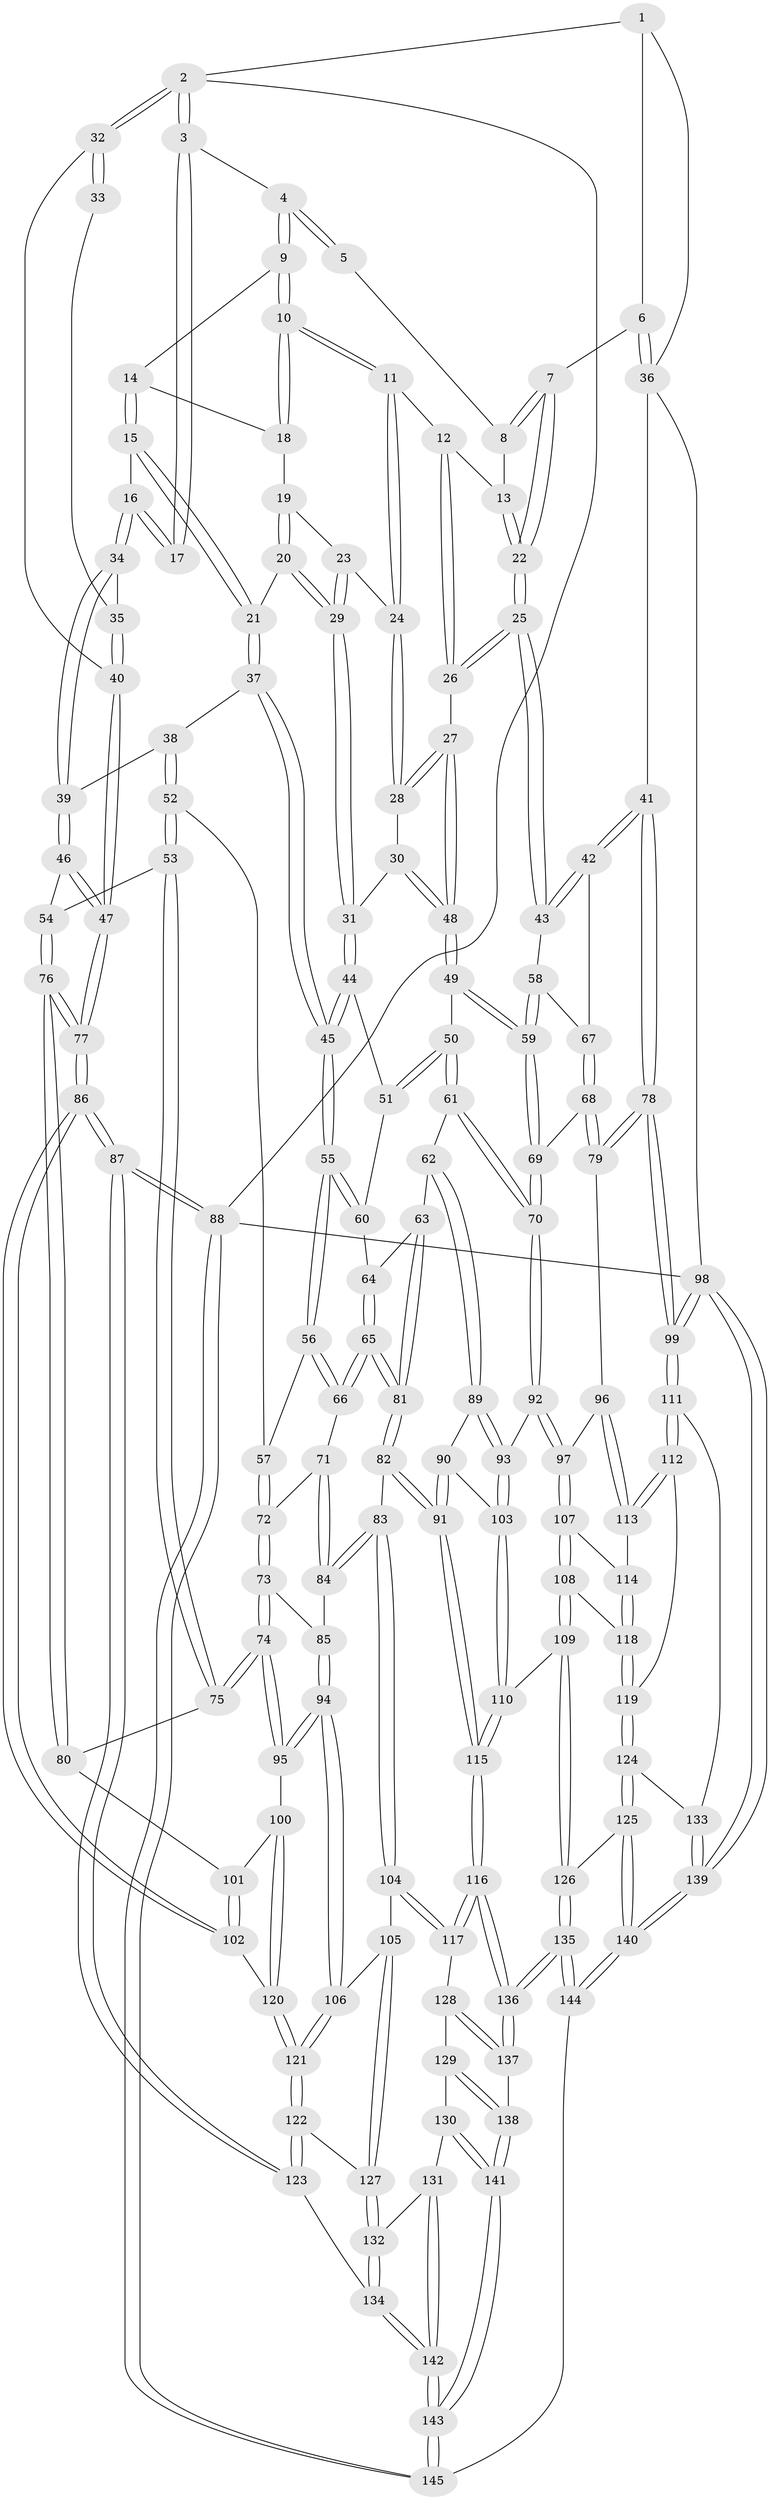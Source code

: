 // coarse degree distribution, {4: 0.46511627906976744, 6: 0.06976744186046512, 5: 0.2558139534883721, 3: 0.18604651162790697, 2: 0.023255813953488372}
// Generated by graph-tools (version 1.1) at 2025/42/03/06/25 10:42:30]
// undirected, 145 vertices, 359 edges
graph export_dot {
graph [start="1"]
  node [color=gray90,style=filled];
  1 [pos="+0.9063718458295105+0"];
  2 [pos="+0+0"];
  3 [pos="+0.29223699910646445+0"];
  4 [pos="+0.5807399713020012+0"];
  5 [pos="+0.7808775191097208+0"];
  6 [pos="+0.9265266564696311+0.14054872373534866"];
  7 [pos="+0.8964000381969964+0.1544152872274015"];
  8 [pos="+0.7766367619427391+0"];
  9 [pos="+0.5788515349813996+0"];
  10 [pos="+0.6132202599376105+0.09703740415576029"];
  11 [pos="+0.6147658322190221+0.10174059910323116"];
  12 [pos="+0.7092397554072256+0.10222620016262403"];
  13 [pos="+0.763341148412769+0.07572248361038895"];
  14 [pos="+0.46799030791169915+0.05602238095704276"];
  15 [pos="+0.31669414915955557+0.11750110127743676"];
  16 [pos="+0.3138308860247098+0.11448021252529927"];
  17 [pos="+0.27510683744286757+0.05550915232255736"];
  18 [pos="+0.48637950586364403+0.07349105530664127"];
  19 [pos="+0.4905746952867439+0.12699865084436862"];
  20 [pos="+0.36213928805809636+0.18570556058214596"];
  21 [pos="+0.3519172120518049+0.18439627154745597"];
  22 [pos="+0.8866656666863996+0.15971915844146523"];
  23 [pos="+0.5781983185055682+0.1355817047214956"];
  24 [pos="+0.6142622293355877+0.10307250255764663"];
  25 [pos="+0.8143913660661178+0.28039267678869567"];
  26 [pos="+0.7664581581275631+0.2699787316205654"];
  27 [pos="+0.7220901017367982+0.2721814137250651"];
  28 [pos="+0.6650544177996155+0.21581551042539399"];
  29 [pos="+0.5236827415344589+0.24672740567107684"];
  30 [pos="+0.5371247416799955+0.2568527322795491"];
  31 [pos="+0.5277371554083191+0.2545579005896155"];
  32 [pos="+0+0"];
  33 [pos="+0.12571830106500628+0.1051916871911732"];
  34 [pos="+0.1433253937103781+0.25990247101615693"];
  35 [pos="+0.09576298786198006+0.19619844779879245"];
  36 [pos="+1+0.2082131706840525"];
  37 [pos="+0.34191805822205695+0.22270165574164164"];
  38 [pos="+0.2035421281471665+0.30692454496361676"];
  39 [pos="+0.1446133398824738+0.2646648526886858"];
  40 [pos="+0+0.2995271802857208"];
  41 [pos="+1+0.39591446902883265"];
  42 [pos="+1+0.39670592414891565"];
  43 [pos="+0.8255368516227067+0.306035238533707"];
  44 [pos="+0.5122690979008916+0.31736345050072073"];
  45 [pos="+0.3682238648412408+0.35920246253608207"];
  46 [pos="+0.04754799675945536+0.36841731662990224"];
  47 [pos="+0+0.32448427457796875"];
  48 [pos="+0.6564115823046202+0.319666561564222"];
  49 [pos="+0.6182766917776077+0.42838920339543474"];
  50 [pos="+0.6106092001324829+0.4333900035749982"];
  51 [pos="+0.5365733735798606+0.38337612292564804"];
  52 [pos="+0.2134064963660891+0.43586914523484355"];
  53 [pos="+0.18069888588516553+0.4588426723474189"];
  54 [pos="+0.15214193465863352+0.4517679228410752"];
  55 [pos="+0.3554605196760718+0.4215029013081674"];
  56 [pos="+0.35017373795870277+0.4250550790707028"];
  57 [pos="+0.3159802385374278+0.4326503658665323"];
  58 [pos="+0.7969652708532998+0.43579235430502555"];
  59 [pos="+0.7889411622130392+0.45019423794196917"];
  60 [pos="+0.4106627714951855+0.44169035470357865"];
  61 [pos="+0.5864526913830784+0.5110995806426174"];
  62 [pos="+0.5788817228986132+0.5168553302590639"];
  63 [pos="+0.5521851870406741+0.519314986108338"];
  64 [pos="+0.4396358513415564+0.4720644175523994"];
  65 [pos="+0.43290528380500126+0.5910004914358027"];
  66 [pos="+0.3613946609840688+0.5171607157579792"];
  67 [pos="+0.9630464706187433+0.45447773530849844"];
  68 [pos="+0.8703462997385693+0.5710489840269037"];
  69 [pos="+0.8001066032304399+0.5366022634712362"];
  70 [pos="+0.7265326058516622+0.5965846118748158"];
  71 [pos="+0.34426163676086324+0.5644565102782069"];
  72 [pos="+0.29516519907501315+0.565176057464501"];
  73 [pos="+0.2699565005199113+0.5873283768568196"];
  74 [pos="+0.18914700208549956+0.586492065911129"];
  75 [pos="+0.18491329421691208+0.5774640725072582"];
  76 [pos="+0+0.5624418655889816"];
  77 [pos="+0+0.5594115176666302"];
  78 [pos="+1+0.7253654416008142"];
  79 [pos="+0.9010197952131871+0.607749592367465"];
  80 [pos="+0.02907723423728332+0.5889251486737378"];
  81 [pos="+0.4393420848625167+0.610885327476627"];
  82 [pos="+0.4310524244694519+0.6419112495610734"];
  83 [pos="+0.3890451920858922+0.6548408155661295"];
  84 [pos="+0.37141463216727416+0.6389405020402233"];
  85 [pos="+0.30625012985639294+0.6173444898576597"];
  86 [pos="+0+0.8688638941258117"];
  87 [pos="+0+1"];
  88 [pos="+0+1"];
  89 [pos="+0.5718096423027687+0.621863870371817"];
  90 [pos="+0.5320728916611931+0.6553062891498387"];
  91 [pos="+0.4904200683635191+0.6809192837786109"];
  92 [pos="+0.7178514918921031+0.638867183248126"];
  93 [pos="+0.630303820131853+0.6617555069344413"];
  94 [pos="+0.2467531648924341+0.7037098808499996"];
  95 [pos="+0.1836607899840664+0.664027980825932"];
  96 [pos="+0.8427605452145068+0.6848873064708804"];
  97 [pos="+0.7188149793892405+0.6413799143204448"];
  98 [pos="+1+1"];
  99 [pos="+1+0.7665183106317993"];
  100 [pos="+0.17965343296363503+0.6671218507486777"];
  101 [pos="+0.06743008761590868+0.6457220536366847"];
  102 [pos="+0.044023608088669085+0.7313638553178461"];
  103 [pos="+0.6116003483022252+0.709383707981184"];
  104 [pos="+0.3302672557000432+0.7450945532201841"];
  105 [pos="+0.298371827954379+0.7486387718460531"];
  106 [pos="+0.29076171508701454+0.7434566531383948"];
  107 [pos="+0.722876697594024+0.684209015799502"];
  108 [pos="+0.7180193344806651+0.7427024106029823"];
  109 [pos="+0.6237966946731477+0.8149269883100289"];
  110 [pos="+0.593594401817622+0.8067817142932303"];
  111 [pos="+1+0.788184192511509"];
  112 [pos="+0.8452224965535973+0.7369211525148782"];
  113 [pos="+0.8397260921334001+0.7111910697198243"];
  114 [pos="+0.8011015192519223+0.7099193265187633"];
  115 [pos="+0.5309527738762371+0.8132364421622189"];
  116 [pos="+0.5228668896428014+0.8204854686479064"];
  117 [pos="+0.36971202684894805+0.7853742823679123"];
  118 [pos="+0.7536203378524511+0.7620392751593428"];
  119 [pos="+0.7986395020401389+0.7918111516661035"];
  120 [pos="+0.13394071349416195+0.7295112181591386"];
  121 [pos="+0.14744299468849+0.790815310716881"];
  122 [pos="+0.14764241728382813+0.8171333377936856"];
  123 [pos="+0.10013106614081631+0.9346157891028881"];
  124 [pos="+0.812134424382989+0.855368178333368"];
  125 [pos="+0.777596598686758+0.9038999426262231"];
  126 [pos="+0.6855689107466011+0.8933978509348969"];
  127 [pos="+0.26907142167299203+0.8037379290729812"];
  128 [pos="+0.3565663421601107+0.8786682243354842"];
  129 [pos="+0.354631818944448+0.8808916213269233"];
  130 [pos="+0.3293925570645092+0.8986455920159978"];
  131 [pos="+0.2954535809272588+0.9060672762492491"];
  132 [pos="+0.26285072772075696+0.8927119227505868"];
  133 [pos="+0.8728897520864292+0.8498680821383902"];
  134 [pos="+0.20149437654574648+0.9185834913430094"];
  135 [pos="+0.5598050051245697+1"];
  136 [pos="+0.49857636811098227+0.8902063214830622"];
  137 [pos="+0.49130969557279525+0.891854341727918"];
  138 [pos="+0.4058436955176717+0.9401062113889946"];
  139 [pos="+1+1"];
  140 [pos="+0.9939664442072083+1"];
  141 [pos="+0.3834265856681817+0.9694354345101625"];
  142 [pos="+0.32749978944280544+1"];
  143 [pos="+0.35969836062556876+1"];
  144 [pos="+0.5543962536040065+1"];
  145 [pos="+0.37520050599539706+1"];
  1 -- 2;
  1 -- 6;
  1 -- 36;
  2 -- 3;
  2 -- 3;
  2 -- 32;
  2 -- 32;
  2 -- 88;
  3 -- 4;
  3 -- 17;
  3 -- 17;
  4 -- 5;
  4 -- 5;
  4 -- 9;
  4 -- 9;
  5 -- 8;
  6 -- 7;
  6 -- 36;
  6 -- 36;
  7 -- 8;
  7 -- 8;
  7 -- 22;
  7 -- 22;
  8 -- 13;
  9 -- 10;
  9 -- 10;
  9 -- 14;
  10 -- 11;
  10 -- 11;
  10 -- 18;
  10 -- 18;
  11 -- 12;
  11 -- 24;
  11 -- 24;
  12 -- 13;
  12 -- 26;
  12 -- 26;
  13 -- 22;
  13 -- 22;
  14 -- 15;
  14 -- 15;
  14 -- 18;
  15 -- 16;
  15 -- 21;
  15 -- 21;
  16 -- 17;
  16 -- 17;
  16 -- 34;
  16 -- 34;
  18 -- 19;
  19 -- 20;
  19 -- 20;
  19 -- 23;
  20 -- 21;
  20 -- 29;
  20 -- 29;
  21 -- 37;
  21 -- 37;
  22 -- 25;
  22 -- 25;
  23 -- 24;
  23 -- 29;
  23 -- 29;
  24 -- 28;
  24 -- 28;
  25 -- 26;
  25 -- 26;
  25 -- 43;
  25 -- 43;
  26 -- 27;
  27 -- 28;
  27 -- 28;
  27 -- 48;
  27 -- 48;
  28 -- 30;
  29 -- 31;
  29 -- 31;
  30 -- 31;
  30 -- 48;
  30 -- 48;
  31 -- 44;
  31 -- 44;
  32 -- 33;
  32 -- 33;
  32 -- 40;
  33 -- 35;
  34 -- 35;
  34 -- 39;
  34 -- 39;
  35 -- 40;
  35 -- 40;
  36 -- 41;
  36 -- 98;
  37 -- 38;
  37 -- 45;
  37 -- 45;
  38 -- 39;
  38 -- 52;
  38 -- 52;
  39 -- 46;
  39 -- 46;
  40 -- 47;
  40 -- 47;
  41 -- 42;
  41 -- 42;
  41 -- 78;
  41 -- 78;
  42 -- 43;
  42 -- 43;
  42 -- 67;
  43 -- 58;
  44 -- 45;
  44 -- 45;
  44 -- 51;
  45 -- 55;
  45 -- 55;
  46 -- 47;
  46 -- 47;
  46 -- 54;
  47 -- 77;
  47 -- 77;
  48 -- 49;
  48 -- 49;
  49 -- 50;
  49 -- 59;
  49 -- 59;
  50 -- 51;
  50 -- 51;
  50 -- 61;
  50 -- 61;
  51 -- 60;
  52 -- 53;
  52 -- 53;
  52 -- 57;
  53 -- 54;
  53 -- 75;
  53 -- 75;
  54 -- 76;
  54 -- 76;
  55 -- 56;
  55 -- 56;
  55 -- 60;
  55 -- 60;
  56 -- 57;
  56 -- 66;
  56 -- 66;
  57 -- 72;
  57 -- 72;
  58 -- 59;
  58 -- 59;
  58 -- 67;
  59 -- 69;
  59 -- 69;
  60 -- 64;
  61 -- 62;
  61 -- 70;
  61 -- 70;
  62 -- 63;
  62 -- 89;
  62 -- 89;
  63 -- 64;
  63 -- 81;
  63 -- 81;
  64 -- 65;
  64 -- 65;
  65 -- 66;
  65 -- 66;
  65 -- 81;
  65 -- 81;
  66 -- 71;
  67 -- 68;
  67 -- 68;
  68 -- 69;
  68 -- 79;
  68 -- 79;
  69 -- 70;
  69 -- 70;
  70 -- 92;
  70 -- 92;
  71 -- 72;
  71 -- 84;
  71 -- 84;
  72 -- 73;
  72 -- 73;
  73 -- 74;
  73 -- 74;
  73 -- 85;
  74 -- 75;
  74 -- 75;
  74 -- 95;
  74 -- 95;
  75 -- 80;
  76 -- 77;
  76 -- 77;
  76 -- 80;
  76 -- 80;
  77 -- 86;
  77 -- 86;
  78 -- 79;
  78 -- 79;
  78 -- 99;
  78 -- 99;
  79 -- 96;
  80 -- 101;
  81 -- 82;
  81 -- 82;
  82 -- 83;
  82 -- 91;
  82 -- 91;
  83 -- 84;
  83 -- 84;
  83 -- 104;
  83 -- 104;
  84 -- 85;
  85 -- 94;
  85 -- 94;
  86 -- 87;
  86 -- 87;
  86 -- 102;
  86 -- 102;
  87 -- 88;
  87 -- 88;
  87 -- 123;
  87 -- 123;
  88 -- 145;
  88 -- 145;
  88 -- 98;
  89 -- 90;
  89 -- 93;
  89 -- 93;
  90 -- 91;
  90 -- 91;
  90 -- 103;
  91 -- 115;
  91 -- 115;
  92 -- 93;
  92 -- 97;
  92 -- 97;
  93 -- 103;
  93 -- 103;
  94 -- 95;
  94 -- 95;
  94 -- 106;
  94 -- 106;
  95 -- 100;
  96 -- 97;
  96 -- 113;
  96 -- 113;
  97 -- 107;
  97 -- 107;
  98 -- 99;
  98 -- 99;
  98 -- 139;
  98 -- 139;
  99 -- 111;
  99 -- 111;
  100 -- 101;
  100 -- 120;
  100 -- 120;
  101 -- 102;
  101 -- 102;
  102 -- 120;
  103 -- 110;
  103 -- 110;
  104 -- 105;
  104 -- 117;
  104 -- 117;
  105 -- 106;
  105 -- 127;
  105 -- 127;
  106 -- 121;
  106 -- 121;
  107 -- 108;
  107 -- 108;
  107 -- 114;
  108 -- 109;
  108 -- 109;
  108 -- 118;
  109 -- 110;
  109 -- 126;
  109 -- 126;
  110 -- 115;
  110 -- 115;
  111 -- 112;
  111 -- 112;
  111 -- 133;
  112 -- 113;
  112 -- 113;
  112 -- 119;
  113 -- 114;
  114 -- 118;
  114 -- 118;
  115 -- 116;
  115 -- 116;
  116 -- 117;
  116 -- 117;
  116 -- 136;
  116 -- 136;
  117 -- 128;
  118 -- 119;
  118 -- 119;
  119 -- 124;
  119 -- 124;
  120 -- 121;
  120 -- 121;
  121 -- 122;
  121 -- 122;
  122 -- 123;
  122 -- 123;
  122 -- 127;
  123 -- 134;
  124 -- 125;
  124 -- 125;
  124 -- 133;
  125 -- 126;
  125 -- 140;
  125 -- 140;
  126 -- 135;
  126 -- 135;
  127 -- 132;
  127 -- 132;
  128 -- 129;
  128 -- 137;
  128 -- 137;
  129 -- 130;
  129 -- 138;
  129 -- 138;
  130 -- 131;
  130 -- 141;
  130 -- 141;
  131 -- 132;
  131 -- 142;
  131 -- 142;
  132 -- 134;
  132 -- 134;
  133 -- 139;
  133 -- 139;
  134 -- 142;
  134 -- 142;
  135 -- 136;
  135 -- 136;
  135 -- 144;
  135 -- 144;
  136 -- 137;
  136 -- 137;
  137 -- 138;
  138 -- 141;
  138 -- 141;
  139 -- 140;
  139 -- 140;
  140 -- 144;
  140 -- 144;
  141 -- 143;
  141 -- 143;
  142 -- 143;
  142 -- 143;
  143 -- 145;
  143 -- 145;
  144 -- 145;
}
